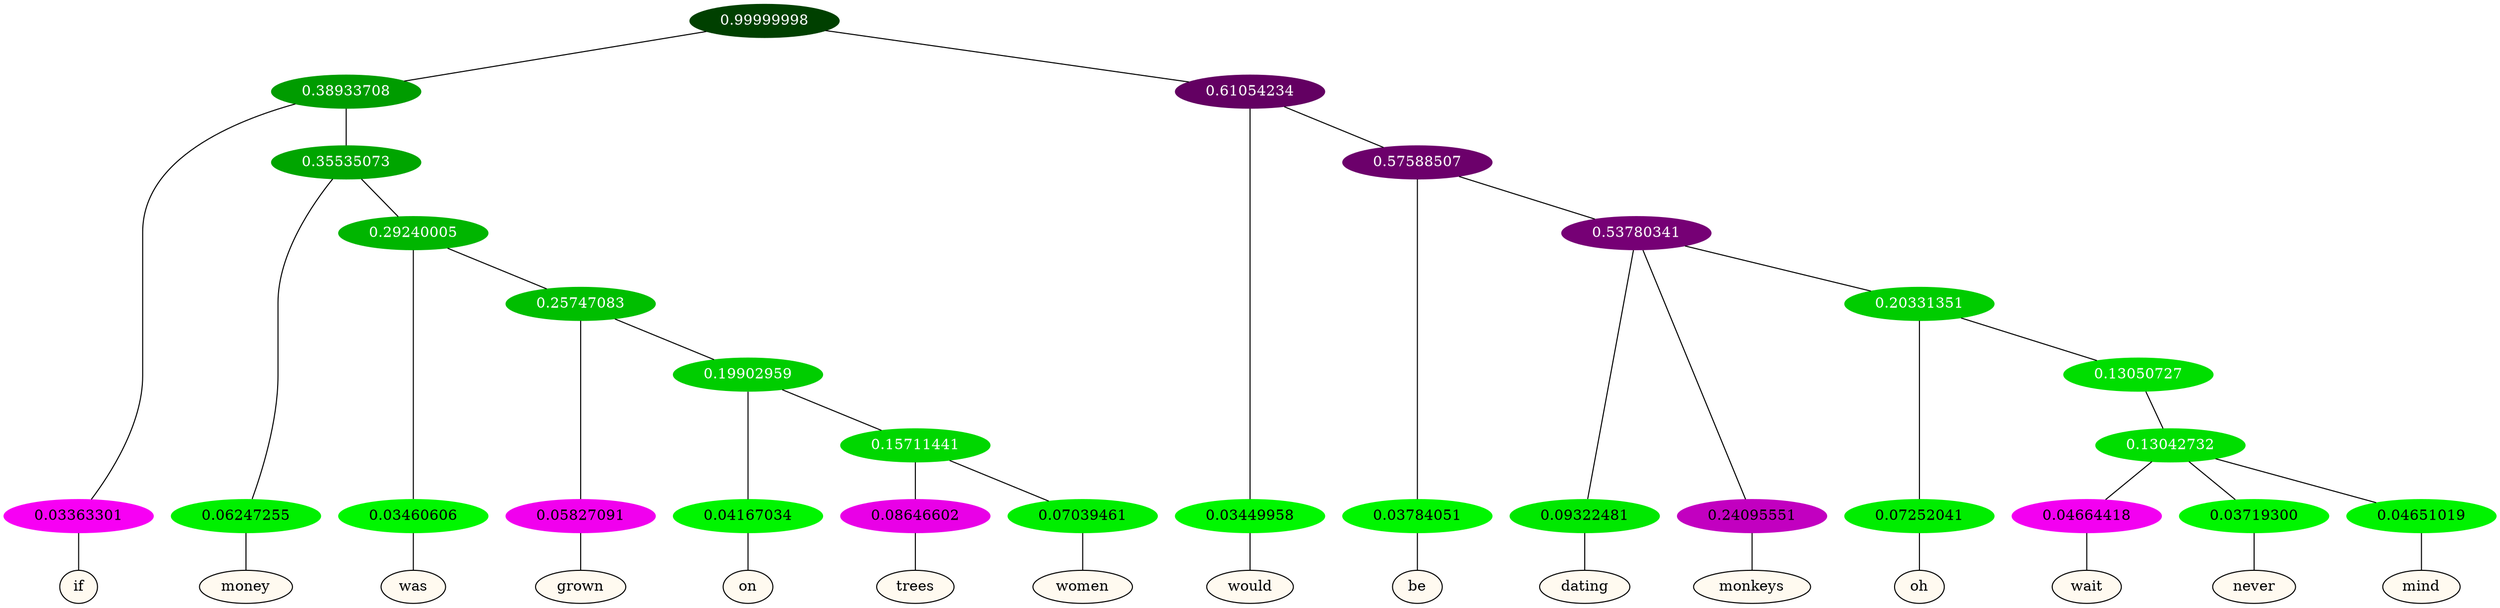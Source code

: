 graph {
	node [format=png height=0.15 nodesep=0.001 ordering=out overlap=prism overlap_scaling=0.01 ranksep=0.001 ratio=0.2 style=filled width=0.15]
	{
		rank=same
		a_w_3 [label=if color=black fillcolor=floralwhite style="filled,solid"]
		a_w_7 [label=money color=black fillcolor=floralwhite style="filled,solid"]
		a_w_11 [label=was color=black fillcolor=floralwhite style="filled,solid"]
		a_w_16 [label=grown color=black fillcolor=floralwhite style="filled,solid"]
		a_w_20 [label=on color=black fillcolor=floralwhite style="filled,solid"]
		a_w_23 [label=trees color=black fillcolor=floralwhite style="filled,solid"]
		a_w_24 [label=women color=black fillcolor=floralwhite style="filled,solid"]
		a_w_5 [label=would color=black fillcolor=floralwhite style="filled,solid"]
		a_w_9 [label=be color=black fillcolor=floralwhite style="filled,solid"]
		a_w_13 [label=dating color=black fillcolor=floralwhite style="filled,solid"]
		a_w_14 [label=monkeys color=black fillcolor=floralwhite style="filled,solid"]
		a_w_18 [label=oh color=black fillcolor=floralwhite style="filled,solid"]
		a_w_25 [label=wait color=black fillcolor=floralwhite style="filled,solid"]
		a_w_26 [label=never color=black fillcolor=floralwhite style="filled,solid"]
		a_w_27 [label=mind color=black fillcolor=floralwhite style="filled,solid"]
	}
	a_n_3 -- a_w_3
	a_n_7 -- a_w_7
	a_n_11 -- a_w_11
	a_n_16 -- a_w_16
	a_n_20 -- a_w_20
	a_n_23 -- a_w_23
	a_n_24 -- a_w_24
	a_n_5 -- a_w_5
	a_n_9 -- a_w_9
	a_n_13 -- a_w_13
	a_n_14 -- a_w_14
	a_n_18 -- a_w_18
	a_n_25 -- a_w_25
	a_n_26 -- a_w_26
	a_n_27 -- a_w_27
	{
		rank=same
		a_n_3 [label=0.03363301 color="0.835 1.000 0.966" fontcolor=black]
		a_n_7 [label=0.06247255 color="0.334 1.000 0.938" fontcolor=black]
		a_n_11 [label=0.03460606 color="0.334 1.000 0.965" fontcolor=black]
		a_n_16 [label=0.05827091 color="0.835 1.000 0.942" fontcolor=black]
		a_n_20 [label=0.04167034 color="0.334 1.000 0.958" fontcolor=black]
		a_n_23 [label=0.08646602 color="0.835 1.000 0.914" fontcolor=black]
		a_n_24 [label=0.07039461 color="0.334 1.000 0.930" fontcolor=black]
		a_n_5 [label=0.03449958 color="0.334 1.000 0.966" fontcolor=black]
		a_n_9 [label=0.03784051 color="0.334 1.000 0.962" fontcolor=black]
		a_n_13 [label=0.09322481 color="0.334 1.000 0.907" fontcolor=black]
		a_n_14 [label=0.24095551 color="0.835 1.000 0.759" fontcolor=black]
		a_n_18 [label=0.07252041 color="0.334 1.000 0.927" fontcolor=black]
		a_n_25 [label=0.04664418 color="0.835 1.000 0.953" fontcolor=black]
		a_n_26 [label=0.03719300 color="0.334 1.000 0.963" fontcolor=black]
		a_n_27 [label=0.04651019 color="0.334 1.000 0.953" fontcolor=black]
	}
	a_n_0 [label=0.99999998 color="0.334 1.000 0.250" fontcolor=grey99]
	a_n_1 [label=0.38933708 color="0.334 1.000 0.611" fontcolor=grey99]
	a_n_0 -- a_n_1
	a_n_2 [label=0.61054234 color="0.835 1.000 0.389" fontcolor=grey99]
	a_n_0 -- a_n_2
	a_n_1 -- a_n_3
	a_n_4 [label=0.35535073 color="0.334 1.000 0.645" fontcolor=grey99]
	a_n_1 -- a_n_4
	a_n_2 -- a_n_5
	a_n_6 [label=0.57588507 color="0.835 1.000 0.424" fontcolor=grey99]
	a_n_2 -- a_n_6
	a_n_4 -- a_n_7
	a_n_8 [label=0.29240005 color="0.334 1.000 0.708" fontcolor=grey99]
	a_n_4 -- a_n_8
	a_n_6 -- a_n_9
	a_n_10 [label=0.53780341 color="0.835 1.000 0.462" fontcolor=grey99]
	a_n_6 -- a_n_10
	a_n_8 -- a_n_11
	a_n_12 [label=0.25747083 color="0.334 1.000 0.743" fontcolor=grey99]
	a_n_8 -- a_n_12
	a_n_10 -- a_n_13
	a_n_10 -- a_n_14
	a_n_15 [label=0.20331351 color="0.334 1.000 0.797" fontcolor=grey99]
	a_n_10 -- a_n_15
	a_n_12 -- a_n_16
	a_n_17 [label=0.19902959 color="0.334 1.000 0.801" fontcolor=grey99]
	a_n_12 -- a_n_17
	a_n_15 -- a_n_18
	a_n_19 [label=0.13050727 color="0.334 1.000 0.869" fontcolor=grey99]
	a_n_15 -- a_n_19
	a_n_17 -- a_n_20
	a_n_21 [label=0.15711441 color="0.334 1.000 0.843" fontcolor=grey99]
	a_n_17 -- a_n_21
	a_n_22 [label=0.13042732 color="0.334 1.000 0.870" fontcolor=grey99]
	a_n_19 -- a_n_22
	a_n_21 -- a_n_23
	a_n_21 -- a_n_24
	a_n_22 -- a_n_25
	a_n_22 -- a_n_26
	a_n_22 -- a_n_27
}
